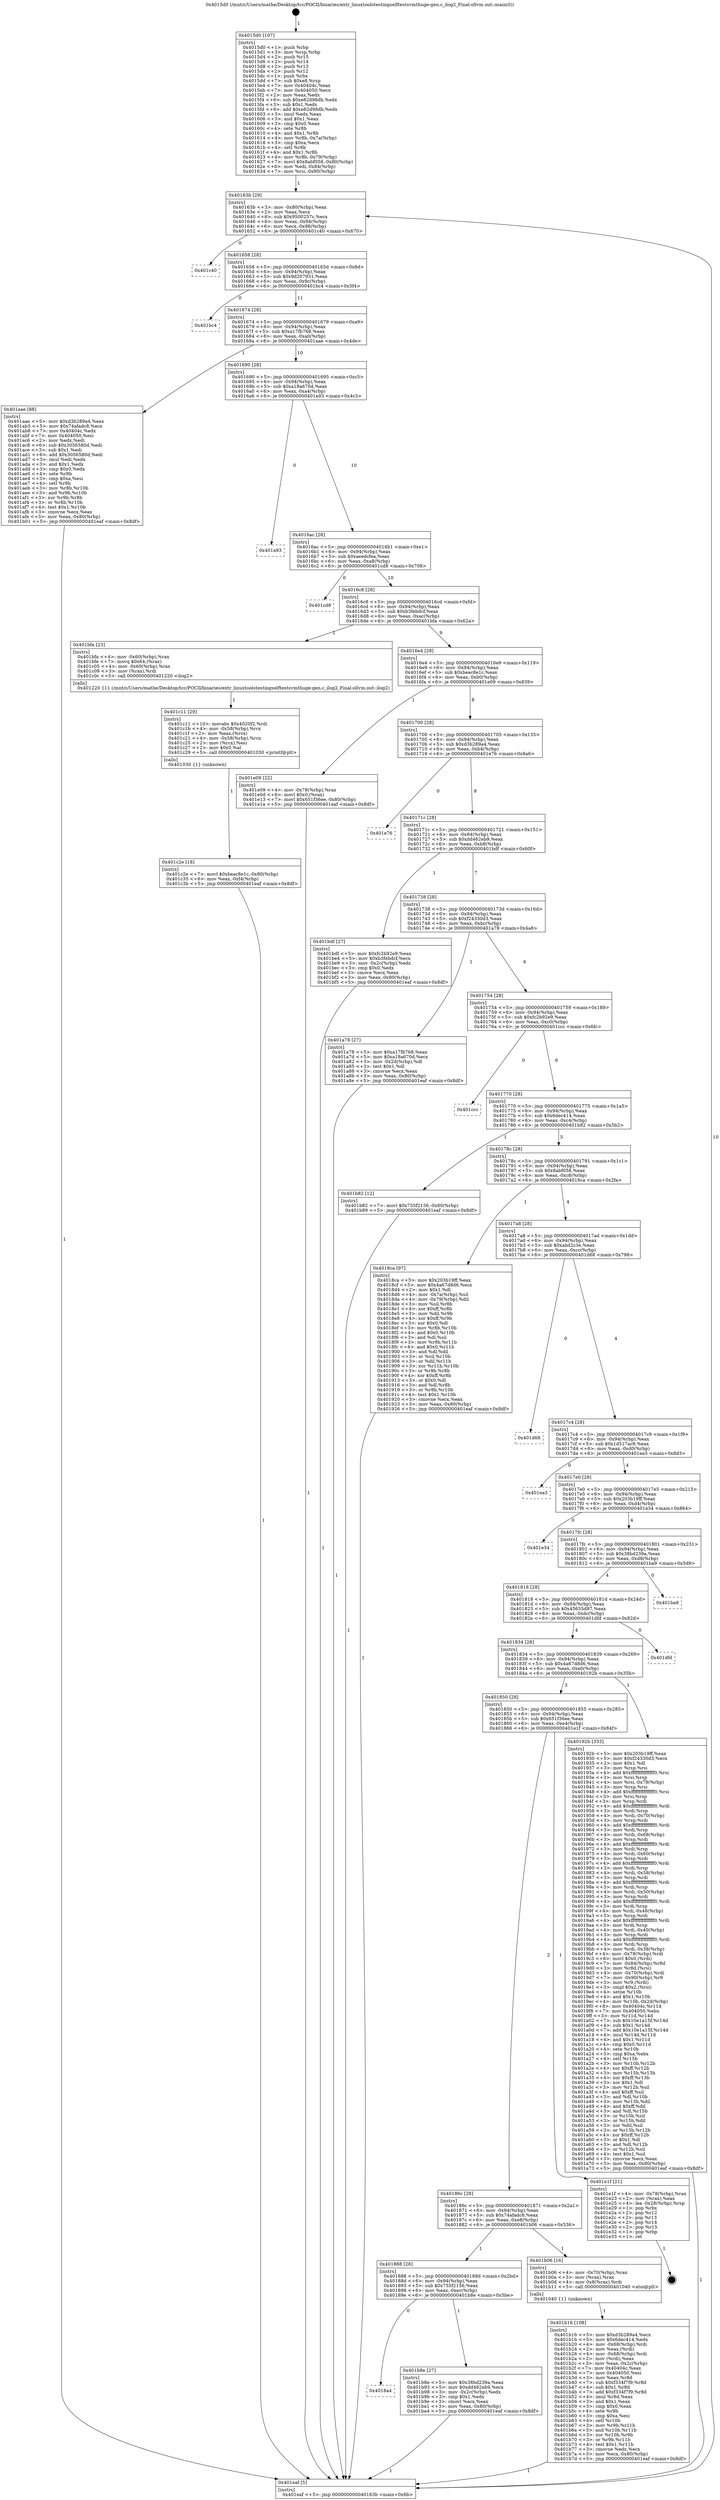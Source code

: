 digraph "0x4015d0" {
  label = "0x4015d0 (/mnt/c/Users/mathe/Desktop/tcc/POCII/binaries/extr_linuxtoolstestingselftestsvmthuge-gen.c_ilog2_Final-ollvm.out::main(0))"
  labelloc = "t"
  node[shape=record]

  Entry [label="",width=0.3,height=0.3,shape=circle,fillcolor=black,style=filled]
  "0x40163b" [label="{
     0x40163b [29]\l
     | [instrs]\l
     &nbsp;&nbsp;0x40163b \<+3\>: mov -0x80(%rbp),%eax\l
     &nbsp;&nbsp;0x40163e \<+2\>: mov %eax,%ecx\l
     &nbsp;&nbsp;0x401640 \<+6\>: sub $0x9500257c,%ecx\l
     &nbsp;&nbsp;0x401646 \<+6\>: mov %eax,-0x94(%rbp)\l
     &nbsp;&nbsp;0x40164c \<+6\>: mov %ecx,-0x98(%rbp)\l
     &nbsp;&nbsp;0x401652 \<+6\>: je 0000000000401c40 \<main+0x670\>\l
  }"]
  "0x401c40" [label="{
     0x401c40\l
  }", style=dashed]
  "0x401658" [label="{
     0x401658 [28]\l
     | [instrs]\l
     &nbsp;&nbsp;0x401658 \<+5\>: jmp 000000000040165d \<main+0x8d\>\l
     &nbsp;&nbsp;0x40165d \<+6\>: mov -0x94(%rbp),%eax\l
     &nbsp;&nbsp;0x401663 \<+5\>: sub $0x9d207931,%eax\l
     &nbsp;&nbsp;0x401668 \<+6\>: mov %eax,-0x9c(%rbp)\l
     &nbsp;&nbsp;0x40166e \<+6\>: je 0000000000401bc4 \<main+0x5f4\>\l
  }"]
  Exit [label="",width=0.3,height=0.3,shape=circle,fillcolor=black,style=filled,peripheries=2]
  "0x401bc4" [label="{
     0x401bc4\l
  }", style=dashed]
  "0x401674" [label="{
     0x401674 [28]\l
     | [instrs]\l
     &nbsp;&nbsp;0x401674 \<+5\>: jmp 0000000000401679 \<main+0xa9\>\l
     &nbsp;&nbsp;0x401679 \<+6\>: mov -0x94(%rbp),%eax\l
     &nbsp;&nbsp;0x40167f \<+5\>: sub $0xa17fb768,%eax\l
     &nbsp;&nbsp;0x401684 \<+6\>: mov %eax,-0xa0(%rbp)\l
     &nbsp;&nbsp;0x40168a \<+6\>: je 0000000000401aae \<main+0x4de\>\l
  }"]
  "0x401c2e" [label="{
     0x401c2e [18]\l
     | [instrs]\l
     &nbsp;&nbsp;0x401c2e \<+7\>: movl $0xbeac8e1c,-0x80(%rbp)\l
     &nbsp;&nbsp;0x401c35 \<+6\>: mov %eax,-0xf4(%rbp)\l
     &nbsp;&nbsp;0x401c3b \<+5\>: jmp 0000000000401eaf \<main+0x8df\>\l
  }"]
  "0x401aae" [label="{
     0x401aae [88]\l
     | [instrs]\l
     &nbsp;&nbsp;0x401aae \<+5\>: mov $0xd3b289a4,%eax\l
     &nbsp;&nbsp;0x401ab3 \<+5\>: mov $0x74afadc8,%ecx\l
     &nbsp;&nbsp;0x401ab8 \<+7\>: mov 0x40404c,%edx\l
     &nbsp;&nbsp;0x401abf \<+7\>: mov 0x404050,%esi\l
     &nbsp;&nbsp;0x401ac6 \<+2\>: mov %edx,%edi\l
     &nbsp;&nbsp;0x401ac8 \<+6\>: sub $0x3056580d,%edi\l
     &nbsp;&nbsp;0x401ace \<+3\>: sub $0x1,%edi\l
     &nbsp;&nbsp;0x401ad1 \<+6\>: add $0x3056580d,%edi\l
     &nbsp;&nbsp;0x401ad7 \<+3\>: imul %edi,%edx\l
     &nbsp;&nbsp;0x401ada \<+3\>: and $0x1,%edx\l
     &nbsp;&nbsp;0x401add \<+3\>: cmp $0x0,%edx\l
     &nbsp;&nbsp;0x401ae0 \<+4\>: sete %r8b\l
     &nbsp;&nbsp;0x401ae4 \<+3\>: cmp $0xa,%esi\l
     &nbsp;&nbsp;0x401ae7 \<+4\>: setl %r9b\l
     &nbsp;&nbsp;0x401aeb \<+3\>: mov %r8b,%r10b\l
     &nbsp;&nbsp;0x401aee \<+3\>: and %r9b,%r10b\l
     &nbsp;&nbsp;0x401af1 \<+3\>: xor %r9b,%r8b\l
     &nbsp;&nbsp;0x401af4 \<+3\>: or %r8b,%r10b\l
     &nbsp;&nbsp;0x401af7 \<+4\>: test $0x1,%r10b\l
     &nbsp;&nbsp;0x401afb \<+3\>: cmovne %ecx,%eax\l
     &nbsp;&nbsp;0x401afe \<+3\>: mov %eax,-0x80(%rbp)\l
     &nbsp;&nbsp;0x401b01 \<+5\>: jmp 0000000000401eaf \<main+0x8df\>\l
  }"]
  "0x401690" [label="{
     0x401690 [28]\l
     | [instrs]\l
     &nbsp;&nbsp;0x401690 \<+5\>: jmp 0000000000401695 \<main+0xc5\>\l
     &nbsp;&nbsp;0x401695 \<+6\>: mov -0x94(%rbp),%eax\l
     &nbsp;&nbsp;0x40169b \<+5\>: sub $0xa18a670d,%eax\l
     &nbsp;&nbsp;0x4016a0 \<+6\>: mov %eax,-0xa4(%rbp)\l
     &nbsp;&nbsp;0x4016a6 \<+6\>: je 0000000000401a93 \<main+0x4c3\>\l
  }"]
  "0x401c11" [label="{
     0x401c11 [29]\l
     | [instrs]\l
     &nbsp;&nbsp;0x401c11 \<+10\>: movabs $0x4020f2,%rdi\l
     &nbsp;&nbsp;0x401c1b \<+4\>: mov -0x58(%rbp),%rcx\l
     &nbsp;&nbsp;0x401c1f \<+2\>: mov %eax,(%rcx)\l
     &nbsp;&nbsp;0x401c21 \<+4\>: mov -0x58(%rbp),%rcx\l
     &nbsp;&nbsp;0x401c25 \<+2\>: mov (%rcx),%esi\l
     &nbsp;&nbsp;0x401c27 \<+2\>: mov $0x0,%al\l
     &nbsp;&nbsp;0x401c29 \<+5\>: call 0000000000401030 \<printf@plt\>\l
     | [calls]\l
     &nbsp;&nbsp;0x401030 \{1\} (unknown)\l
  }"]
  "0x401a93" [label="{
     0x401a93\l
  }", style=dashed]
  "0x4016ac" [label="{
     0x4016ac [28]\l
     | [instrs]\l
     &nbsp;&nbsp;0x4016ac \<+5\>: jmp 00000000004016b1 \<main+0xe1\>\l
     &nbsp;&nbsp;0x4016b1 \<+6\>: mov -0x94(%rbp),%eax\l
     &nbsp;&nbsp;0x4016b7 \<+5\>: sub $0xaeedcfea,%eax\l
     &nbsp;&nbsp;0x4016bc \<+6\>: mov %eax,-0xa8(%rbp)\l
     &nbsp;&nbsp;0x4016c2 \<+6\>: je 0000000000401cd8 \<main+0x708\>\l
  }"]
  "0x4018a4" [label="{
     0x4018a4\l
  }", style=dashed]
  "0x401cd8" [label="{
     0x401cd8\l
  }", style=dashed]
  "0x4016c8" [label="{
     0x4016c8 [28]\l
     | [instrs]\l
     &nbsp;&nbsp;0x4016c8 \<+5\>: jmp 00000000004016cd \<main+0xfd\>\l
     &nbsp;&nbsp;0x4016cd \<+6\>: mov -0x94(%rbp),%eax\l
     &nbsp;&nbsp;0x4016d3 \<+5\>: sub $0xb3febdcf,%eax\l
     &nbsp;&nbsp;0x4016d8 \<+6\>: mov %eax,-0xac(%rbp)\l
     &nbsp;&nbsp;0x4016de \<+6\>: je 0000000000401bfa \<main+0x62a\>\l
  }"]
  "0x401b8e" [label="{
     0x401b8e [27]\l
     | [instrs]\l
     &nbsp;&nbsp;0x401b8e \<+5\>: mov $0x38bd239a,%eax\l
     &nbsp;&nbsp;0x401b93 \<+5\>: mov $0xdd462eb9,%ecx\l
     &nbsp;&nbsp;0x401b98 \<+3\>: mov -0x2c(%rbp),%edx\l
     &nbsp;&nbsp;0x401b9b \<+3\>: cmp $0x1,%edx\l
     &nbsp;&nbsp;0x401b9e \<+3\>: cmovl %ecx,%eax\l
     &nbsp;&nbsp;0x401ba1 \<+3\>: mov %eax,-0x80(%rbp)\l
     &nbsp;&nbsp;0x401ba4 \<+5\>: jmp 0000000000401eaf \<main+0x8df\>\l
  }"]
  "0x401bfa" [label="{
     0x401bfa [23]\l
     | [instrs]\l
     &nbsp;&nbsp;0x401bfa \<+4\>: mov -0x60(%rbp),%rax\l
     &nbsp;&nbsp;0x401bfe \<+7\>: movq $0x64,(%rax)\l
     &nbsp;&nbsp;0x401c05 \<+4\>: mov -0x60(%rbp),%rax\l
     &nbsp;&nbsp;0x401c09 \<+3\>: mov (%rax),%rdi\l
     &nbsp;&nbsp;0x401c0c \<+5\>: call 0000000000401220 \<ilog2\>\l
     | [calls]\l
     &nbsp;&nbsp;0x401220 \{1\} (/mnt/c/Users/mathe/Desktop/tcc/POCII/binaries/extr_linuxtoolstestingselftestsvmthuge-gen.c_ilog2_Final-ollvm.out::ilog2)\l
  }"]
  "0x4016e4" [label="{
     0x4016e4 [28]\l
     | [instrs]\l
     &nbsp;&nbsp;0x4016e4 \<+5\>: jmp 00000000004016e9 \<main+0x119\>\l
     &nbsp;&nbsp;0x4016e9 \<+6\>: mov -0x94(%rbp),%eax\l
     &nbsp;&nbsp;0x4016ef \<+5\>: sub $0xbeac8e1c,%eax\l
     &nbsp;&nbsp;0x4016f4 \<+6\>: mov %eax,-0xb0(%rbp)\l
     &nbsp;&nbsp;0x4016fa \<+6\>: je 0000000000401e09 \<main+0x839\>\l
  }"]
  "0x401b16" [label="{
     0x401b16 [108]\l
     | [instrs]\l
     &nbsp;&nbsp;0x401b16 \<+5\>: mov $0xd3b289a4,%ecx\l
     &nbsp;&nbsp;0x401b1b \<+5\>: mov $0x6dec414,%edx\l
     &nbsp;&nbsp;0x401b20 \<+4\>: mov -0x68(%rbp),%rdi\l
     &nbsp;&nbsp;0x401b24 \<+2\>: mov %eax,(%rdi)\l
     &nbsp;&nbsp;0x401b26 \<+4\>: mov -0x68(%rbp),%rdi\l
     &nbsp;&nbsp;0x401b2a \<+2\>: mov (%rdi),%eax\l
     &nbsp;&nbsp;0x401b2c \<+3\>: mov %eax,-0x2c(%rbp)\l
     &nbsp;&nbsp;0x401b2f \<+7\>: mov 0x40404c,%eax\l
     &nbsp;&nbsp;0x401b36 \<+7\>: mov 0x404050,%esi\l
     &nbsp;&nbsp;0x401b3d \<+3\>: mov %eax,%r8d\l
     &nbsp;&nbsp;0x401b40 \<+7\>: sub $0xf334f7f9,%r8d\l
     &nbsp;&nbsp;0x401b47 \<+4\>: sub $0x1,%r8d\l
     &nbsp;&nbsp;0x401b4b \<+7\>: add $0xf334f7f9,%r8d\l
     &nbsp;&nbsp;0x401b52 \<+4\>: imul %r8d,%eax\l
     &nbsp;&nbsp;0x401b56 \<+3\>: and $0x1,%eax\l
     &nbsp;&nbsp;0x401b59 \<+3\>: cmp $0x0,%eax\l
     &nbsp;&nbsp;0x401b5c \<+4\>: sete %r9b\l
     &nbsp;&nbsp;0x401b60 \<+3\>: cmp $0xa,%esi\l
     &nbsp;&nbsp;0x401b63 \<+4\>: setl %r10b\l
     &nbsp;&nbsp;0x401b67 \<+3\>: mov %r9b,%r11b\l
     &nbsp;&nbsp;0x401b6a \<+3\>: and %r10b,%r11b\l
     &nbsp;&nbsp;0x401b6d \<+3\>: xor %r10b,%r9b\l
     &nbsp;&nbsp;0x401b70 \<+3\>: or %r9b,%r11b\l
     &nbsp;&nbsp;0x401b73 \<+4\>: test $0x1,%r11b\l
     &nbsp;&nbsp;0x401b77 \<+3\>: cmovne %edx,%ecx\l
     &nbsp;&nbsp;0x401b7a \<+3\>: mov %ecx,-0x80(%rbp)\l
     &nbsp;&nbsp;0x401b7d \<+5\>: jmp 0000000000401eaf \<main+0x8df\>\l
  }"]
  "0x401e09" [label="{
     0x401e09 [22]\l
     | [instrs]\l
     &nbsp;&nbsp;0x401e09 \<+4\>: mov -0x78(%rbp),%rax\l
     &nbsp;&nbsp;0x401e0d \<+6\>: movl $0x0,(%rax)\l
     &nbsp;&nbsp;0x401e13 \<+7\>: movl $0x651f36ee,-0x80(%rbp)\l
     &nbsp;&nbsp;0x401e1a \<+5\>: jmp 0000000000401eaf \<main+0x8df\>\l
  }"]
  "0x401700" [label="{
     0x401700 [28]\l
     | [instrs]\l
     &nbsp;&nbsp;0x401700 \<+5\>: jmp 0000000000401705 \<main+0x135\>\l
     &nbsp;&nbsp;0x401705 \<+6\>: mov -0x94(%rbp),%eax\l
     &nbsp;&nbsp;0x40170b \<+5\>: sub $0xd3b289a4,%eax\l
     &nbsp;&nbsp;0x401710 \<+6\>: mov %eax,-0xb4(%rbp)\l
     &nbsp;&nbsp;0x401716 \<+6\>: je 0000000000401e76 \<main+0x8a6\>\l
  }"]
  "0x401888" [label="{
     0x401888 [28]\l
     | [instrs]\l
     &nbsp;&nbsp;0x401888 \<+5\>: jmp 000000000040188d \<main+0x2bd\>\l
     &nbsp;&nbsp;0x40188d \<+6\>: mov -0x94(%rbp),%eax\l
     &nbsp;&nbsp;0x401893 \<+5\>: sub $0x755f2156,%eax\l
     &nbsp;&nbsp;0x401898 \<+6\>: mov %eax,-0xec(%rbp)\l
     &nbsp;&nbsp;0x40189e \<+6\>: je 0000000000401b8e \<main+0x5be\>\l
  }"]
  "0x401e76" [label="{
     0x401e76\l
  }", style=dashed]
  "0x40171c" [label="{
     0x40171c [28]\l
     | [instrs]\l
     &nbsp;&nbsp;0x40171c \<+5\>: jmp 0000000000401721 \<main+0x151\>\l
     &nbsp;&nbsp;0x401721 \<+6\>: mov -0x94(%rbp),%eax\l
     &nbsp;&nbsp;0x401727 \<+5\>: sub $0xdd462eb9,%eax\l
     &nbsp;&nbsp;0x40172c \<+6\>: mov %eax,-0xb8(%rbp)\l
     &nbsp;&nbsp;0x401732 \<+6\>: je 0000000000401bdf \<main+0x60f\>\l
  }"]
  "0x401b06" [label="{
     0x401b06 [16]\l
     | [instrs]\l
     &nbsp;&nbsp;0x401b06 \<+4\>: mov -0x70(%rbp),%rax\l
     &nbsp;&nbsp;0x401b0a \<+3\>: mov (%rax),%rax\l
     &nbsp;&nbsp;0x401b0d \<+4\>: mov 0x8(%rax),%rdi\l
     &nbsp;&nbsp;0x401b11 \<+5\>: call 0000000000401040 \<atoi@plt\>\l
     | [calls]\l
     &nbsp;&nbsp;0x401040 \{1\} (unknown)\l
  }"]
  "0x401bdf" [label="{
     0x401bdf [27]\l
     | [instrs]\l
     &nbsp;&nbsp;0x401bdf \<+5\>: mov $0xfc2b92e9,%eax\l
     &nbsp;&nbsp;0x401be4 \<+5\>: mov $0xb3febdcf,%ecx\l
     &nbsp;&nbsp;0x401be9 \<+3\>: mov -0x2c(%rbp),%edx\l
     &nbsp;&nbsp;0x401bec \<+3\>: cmp $0x0,%edx\l
     &nbsp;&nbsp;0x401bef \<+3\>: cmove %ecx,%eax\l
     &nbsp;&nbsp;0x401bf2 \<+3\>: mov %eax,-0x80(%rbp)\l
     &nbsp;&nbsp;0x401bf5 \<+5\>: jmp 0000000000401eaf \<main+0x8df\>\l
  }"]
  "0x401738" [label="{
     0x401738 [28]\l
     | [instrs]\l
     &nbsp;&nbsp;0x401738 \<+5\>: jmp 000000000040173d \<main+0x16d\>\l
     &nbsp;&nbsp;0x40173d \<+6\>: mov -0x94(%rbp),%eax\l
     &nbsp;&nbsp;0x401743 \<+5\>: sub $0xf24330d3,%eax\l
     &nbsp;&nbsp;0x401748 \<+6\>: mov %eax,-0xbc(%rbp)\l
     &nbsp;&nbsp;0x40174e \<+6\>: je 0000000000401a78 \<main+0x4a8\>\l
  }"]
  "0x40186c" [label="{
     0x40186c [28]\l
     | [instrs]\l
     &nbsp;&nbsp;0x40186c \<+5\>: jmp 0000000000401871 \<main+0x2a1\>\l
     &nbsp;&nbsp;0x401871 \<+6\>: mov -0x94(%rbp),%eax\l
     &nbsp;&nbsp;0x401877 \<+5\>: sub $0x74afadc8,%eax\l
     &nbsp;&nbsp;0x40187c \<+6\>: mov %eax,-0xe8(%rbp)\l
     &nbsp;&nbsp;0x401882 \<+6\>: je 0000000000401b06 \<main+0x536\>\l
  }"]
  "0x401a78" [label="{
     0x401a78 [27]\l
     | [instrs]\l
     &nbsp;&nbsp;0x401a78 \<+5\>: mov $0xa17fb768,%eax\l
     &nbsp;&nbsp;0x401a7d \<+5\>: mov $0xa18a670d,%ecx\l
     &nbsp;&nbsp;0x401a82 \<+3\>: mov -0x2d(%rbp),%dl\l
     &nbsp;&nbsp;0x401a85 \<+3\>: test $0x1,%dl\l
     &nbsp;&nbsp;0x401a88 \<+3\>: cmovne %ecx,%eax\l
     &nbsp;&nbsp;0x401a8b \<+3\>: mov %eax,-0x80(%rbp)\l
     &nbsp;&nbsp;0x401a8e \<+5\>: jmp 0000000000401eaf \<main+0x8df\>\l
  }"]
  "0x401754" [label="{
     0x401754 [28]\l
     | [instrs]\l
     &nbsp;&nbsp;0x401754 \<+5\>: jmp 0000000000401759 \<main+0x189\>\l
     &nbsp;&nbsp;0x401759 \<+6\>: mov -0x94(%rbp),%eax\l
     &nbsp;&nbsp;0x40175f \<+5\>: sub $0xfc2b92e9,%eax\l
     &nbsp;&nbsp;0x401764 \<+6\>: mov %eax,-0xc0(%rbp)\l
     &nbsp;&nbsp;0x40176a \<+6\>: je 0000000000401ccc \<main+0x6fc\>\l
  }"]
  "0x401e1f" [label="{
     0x401e1f [21]\l
     | [instrs]\l
     &nbsp;&nbsp;0x401e1f \<+4\>: mov -0x78(%rbp),%rax\l
     &nbsp;&nbsp;0x401e23 \<+2\>: mov (%rax),%eax\l
     &nbsp;&nbsp;0x401e25 \<+4\>: lea -0x28(%rbp),%rsp\l
     &nbsp;&nbsp;0x401e29 \<+1\>: pop %rbx\l
     &nbsp;&nbsp;0x401e2a \<+2\>: pop %r12\l
     &nbsp;&nbsp;0x401e2c \<+2\>: pop %r13\l
     &nbsp;&nbsp;0x401e2e \<+2\>: pop %r14\l
     &nbsp;&nbsp;0x401e30 \<+2\>: pop %r15\l
     &nbsp;&nbsp;0x401e32 \<+1\>: pop %rbp\l
     &nbsp;&nbsp;0x401e33 \<+1\>: ret\l
  }"]
  "0x401ccc" [label="{
     0x401ccc\l
  }", style=dashed]
  "0x401770" [label="{
     0x401770 [28]\l
     | [instrs]\l
     &nbsp;&nbsp;0x401770 \<+5\>: jmp 0000000000401775 \<main+0x1a5\>\l
     &nbsp;&nbsp;0x401775 \<+6\>: mov -0x94(%rbp),%eax\l
     &nbsp;&nbsp;0x40177b \<+5\>: sub $0x6dec414,%eax\l
     &nbsp;&nbsp;0x401780 \<+6\>: mov %eax,-0xc4(%rbp)\l
     &nbsp;&nbsp;0x401786 \<+6\>: je 0000000000401b82 \<main+0x5b2\>\l
  }"]
  "0x401850" [label="{
     0x401850 [28]\l
     | [instrs]\l
     &nbsp;&nbsp;0x401850 \<+5\>: jmp 0000000000401855 \<main+0x285\>\l
     &nbsp;&nbsp;0x401855 \<+6\>: mov -0x94(%rbp),%eax\l
     &nbsp;&nbsp;0x40185b \<+5\>: sub $0x651f36ee,%eax\l
     &nbsp;&nbsp;0x401860 \<+6\>: mov %eax,-0xe4(%rbp)\l
     &nbsp;&nbsp;0x401866 \<+6\>: je 0000000000401e1f \<main+0x84f\>\l
  }"]
  "0x401b82" [label="{
     0x401b82 [12]\l
     | [instrs]\l
     &nbsp;&nbsp;0x401b82 \<+7\>: movl $0x755f2156,-0x80(%rbp)\l
     &nbsp;&nbsp;0x401b89 \<+5\>: jmp 0000000000401eaf \<main+0x8df\>\l
  }"]
  "0x40178c" [label="{
     0x40178c [28]\l
     | [instrs]\l
     &nbsp;&nbsp;0x40178c \<+5\>: jmp 0000000000401791 \<main+0x1c1\>\l
     &nbsp;&nbsp;0x401791 \<+6\>: mov -0x94(%rbp),%eax\l
     &nbsp;&nbsp;0x401797 \<+5\>: sub $0x8abf058,%eax\l
     &nbsp;&nbsp;0x40179c \<+6\>: mov %eax,-0xc8(%rbp)\l
     &nbsp;&nbsp;0x4017a2 \<+6\>: je 00000000004018ca \<main+0x2fa\>\l
  }"]
  "0x40192b" [label="{
     0x40192b [333]\l
     | [instrs]\l
     &nbsp;&nbsp;0x40192b \<+5\>: mov $0x203b19ff,%eax\l
     &nbsp;&nbsp;0x401930 \<+5\>: mov $0xf24330d3,%ecx\l
     &nbsp;&nbsp;0x401935 \<+2\>: mov $0x1,%dl\l
     &nbsp;&nbsp;0x401937 \<+3\>: mov %rsp,%rsi\l
     &nbsp;&nbsp;0x40193a \<+4\>: add $0xfffffffffffffff0,%rsi\l
     &nbsp;&nbsp;0x40193e \<+3\>: mov %rsi,%rsp\l
     &nbsp;&nbsp;0x401941 \<+4\>: mov %rsi,-0x78(%rbp)\l
     &nbsp;&nbsp;0x401945 \<+3\>: mov %rsp,%rsi\l
     &nbsp;&nbsp;0x401948 \<+4\>: add $0xfffffffffffffff0,%rsi\l
     &nbsp;&nbsp;0x40194c \<+3\>: mov %rsi,%rsp\l
     &nbsp;&nbsp;0x40194f \<+3\>: mov %rsp,%rdi\l
     &nbsp;&nbsp;0x401952 \<+4\>: add $0xfffffffffffffff0,%rdi\l
     &nbsp;&nbsp;0x401956 \<+3\>: mov %rdi,%rsp\l
     &nbsp;&nbsp;0x401959 \<+4\>: mov %rdi,-0x70(%rbp)\l
     &nbsp;&nbsp;0x40195d \<+3\>: mov %rsp,%rdi\l
     &nbsp;&nbsp;0x401960 \<+4\>: add $0xfffffffffffffff0,%rdi\l
     &nbsp;&nbsp;0x401964 \<+3\>: mov %rdi,%rsp\l
     &nbsp;&nbsp;0x401967 \<+4\>: mov %rdi,-0x68(%rbp)\l
     &nbsp;&nbsp;0x40196b \<+3\>: mov %rsp,%rdi\l
     &nbsp;&nbsp;0x40196e \<+4\>: add $0xfffffffffffffff0,%rdi\l
     &nbsp;&nbsp;0x401972 \<+3\>: mov %rdi,%rsp\l
     &nbsp;&nbsp;0x401975 \<+4\>: mov %rdi,-0x60(%rbp)\l
     &nbsp;&nbsp;0x401979 \<+3\>: mov %rsp,%rdi\l
     &nbsp;&nbsp;0x40197c \<+4\>: add $0xfffffffffffffff0,%rdi\l
     &nbsp;&nbsp;0x401980 \<+3\>: mov %rdi,%rsp\l
     &nbsp;&nbsp;0x401983 \<+4\>: mov %rdi,-0x58(%rbp)\l
     &nbsp;&nbsp;0x401987 \<+3\>: mov %rsp,%rdi\l
     &nbsp;&nbsp;0x40198a \<+4\>: add $0xfffffffffffffff0,%rdi\l
     &nbsp;&nbsp;0x40198e \<+3\>: mov %rdi,%rsp\l
     &nbsp;&nbsp;0x401991 \<+4\>: mov %rdi,-0x50(%rbp)\l
     &nbsp;&nbsp;0x401995 \<+3\>: mov %rsp,%rdi\l
     &nbsp;&nbsp;0x401998 \<+4\>: add $0xfffffffffffffff0,%rdi\l
     &nbsp;&nbsp;0x40199c \<+3\>: mov %rdi,%rsp\l
     &nbsp;&nbsp;0x40199f \<+4\>: mov %rdi,-0x48(%rbp)\l
     &nbsp;&nbsp;0x4019a3 \<+3\>: mov %rsp,%rdi\l
     &nbsp;&nbsp;0x4019a6 \<+4\>: add $0xfffffffffffffff0,%rdi\l
     &nbsp;&nbsp;0x4019aa \<+3\>: mov %rdi,%rsp\l
     &nbsp;&nbsp;0x4019ad \<+4\>: mov %rdi,-0x40(%rbp)\l
     &nbsp;&nbsp;0x4019b1 \<+3\>: mov %rsp,%rdi\l
     &nbsp;&nbsp;0x4019b4 \<+4\>: add $0xfffffffffffffff0,%rdi\l
     &nbsp;&nbsp;0x4019b8 \<+3\>: mov %rdi,%rsp\l
     &nbsp;&nbsp;0x4019bb \<+4\>: mov %rdi,-0x38(%rbp)\l
     &nbsp;&nbsp;0x4019bf \<+4\>: mov -0x78(%rbp),%rdi\l
     &nbsp;&nbsp;0x4019c3 \<+6\>: movl $0x0,(%rdi)\l
     &nbsp;&nbsp;0x4019c9 \<+7\>: mov -0x84(%rbp),%r8d\l
     &nbsp;&nbsp;0x4019d0 \<+3\>: mov %r8d,(%rsi)\l
     &nbsp;&nbsp;0x4019d3 \<+4\>: mov -0x70(%rbp),%rdi\l
     &nbsp;&nbsp;0x4019d7 \<+7\>: mov -0x90(%rbp),%r9\l
     &nbsp;&nbsp;0x4019de \<+3\>: mov %r9,(%rdi)\l
     &nbsp;&nbsp;0x4019e1 \<+3\>: cmpl $0x2,(%rsi)\l
     &nbsp;&nbsp;0x4019e4 \<+4\>: setne %r10b\l
     &nbsp;&nbsp;0x4019e8 \<+4\>: and $0x1,%r10b\l
     &nbsp;&nbsp;0x4019ec \<+4\>: mov %r10b,-0x2d(%rbp)\l
     &nbsp;&nbsp;0x4019f0 \<+8\>: mov 0x40404c,%r11d\l
     &nbsp;&nbsp;0x4019f8 \<+7\>: mov 0x404050,%ebx\l
     &nbsp;&nbsp;0x4019ff \<+3\>: mov %r11d,%r14d\l
     &nbsp;&nbsp;0x401a02 \<+7\>: sub $0x10e1a15f,%r14d\l
     &nbsp;&nbsp;0x401a09 \<+4\>: sub $0x1,%r14d\l
     &nbsp;&nbsp;0x401a0d \<+7\>: add $0x10e1a15f,%r14d\l
     &nbsp;&nbsp;0x401a14 \<+4\>: imul %r14d,%r11d\l
     &nbsp;&nbsp;0x401a18 \<+4\>: and $0x1,%r11d\l
     &nbsp;&nbsp;0x401a1c \<+4\>: cmp $0x0,%r11d\l
     &nbsp;&nbsp;0x401a20 \<+4\>: sete %r10b\l
     &nbsp;&nbsp;0x401a24 \<+3\>: cmp $0xa,%ebx\l
     &nbsp;&nbsp;0x401a27 \<+4\>: setl %r15b\l
     &nbsp;&nbsp;0x401a2b \<+3\>: mov %r10b,%r12b\l
     &nbsp;&nbsp;0x401a2e \<+4\>: xor $0xff,%r12b\l
     &nbsp;&nbsp;0x401a32 \<+3\>: mov %r15b,%r13b\l
     &nbsp;&nbsp;0x401a35 \<+4\>: xor $0xff,%r13b\l
     &nbsp;&nbsp;0x401a39 \<+3\>: xor $0x1,%dl\l
     &nbsp;&nbsp;0x401a3c \<+3\>: mov %r12b,%sil\l
     &nbsp;&nbsp;0x401a3f \<+4\>: and $0xff,%sil\l
     &nbsp;&nbsp;0x401a43 \<+3\>: and %dl,%r10b\l
     &nbsp;&nbsp;0x401a46 \<+3\>: mov %r13b,%dil\l
     &nbsp;&nbsp;0x401a49 \<+4\>: and $0xff,%dil\l
     &nbsp;&nbsp;0x401a4d \<+3\>: and %dl,%r15b\l
     &nbsp;&nbsp;0x401a50 \<+3\>: or %r10b,%sil\l
     &nbsp;&nbsp;0x401a53 \<+3\>: or %r15b,%dil\l
     &nbsp;&nbsp;0x401a56 \<+3\>: xor %dil,%sil\l
     &nbsp;&nbsp;0x401a59 \<+3\>: or %r13b,%r12b\l
     &nbsp;&nbsp;0x401a5c \<+4\>: xor $0xff,%r12b\l
     &nbsp;&nbsp;0x401a60 \<+3\>: or $0x1,%dl\l
     &nbsp;&nbsp;0x401a63 \<+3\>: and %dl,%r12b\l
     &nbsp;&nbsp;0x401a66 \<+3\>: or %r12b,%sil\l
     &nbsp;&nbsp;0x401a69 \<+4\>: test $0x1,%sil\l
     &nbsp;&nbsp;0x401a6d \<+3\>: cmovne %ecx,%eax\l
     &nbsp;&nbsp;0x401a70 \<+3\>: mov %eax,-0x80(%rbp)\l
     &nbsp;&nbsp;0x401a73 \<+5\>: jmp 0000000000401eaf \<main+0x8df\>\l
  }"]
  "0x4018ca" [label="{
     0x4018ca [97]\l
     | [instrs]\l
     &nbsp;&nbsp;0x4018ca \<+5\>: mov $0x203b19ff,%eax\l
     &nbsp;&nbsp;0x4018cf \<+5\>: mov $0x4a67d8d6,%ecx\l
     &nbsp;&nbsp;0x4018d4 \<+2\>: mov $0x1,%dl\l
     &nbsp;&nbsp;0x4018d6 \<+4\>: mov -0x7a(%rbp),%sil\l
     &nbsp;&nbsp;0x4018da \<+4\>: mov -0x79(%rbp),%dil\l
     &nbsp;&nbsp;0x4018de \<+3\>: mov %sil,%r8b\l
     &nbsp;&nbsp;0x4018e1 \<+4\>: xor $0xff,%r8b\l
     &nbsp;&nbsp;0x4018e5 \<+3\>: mov %dil,%r9b\l
     &nbsp;&nbsp;0x4018e8 \<+4\>: xor $0xff,%r9b\l
     &nbsp;&nbsp;0x4018ec \<+3\>: xor $0x0,%dl\l
     &nbsp;&nbsp;0x4018ef \<+3\>: mov %r8b,%r10b\l
     &nbsp;&nbsp;0x4018f2 \<+4\>: and $0x0,%r10b\l
     &nbsp;&nbsp;0x4018f6 \<+3\>: and %dl,%sil\l
     &nbsp;&nbsp;0x4018f9 \<+3\>: mov %r9b,%r11b\l
     &nbsp;&nbsp;0x4018fc \<+4\>: and $0x0,%r11b\l
     &nbsp;&nbsp;0x401900 \<+3\>: and %dl,%dil\l
     &nbsp;&nbsp;0x401903 \<+3\>: or %sil,%r10b\l
     &nbsp;&nbsp;0x401906 \<+3\>: or %dil,%r11b\l
     &nbsp;&nbsp;0x401909 \<+3\>: xor %r11b,%r10b\l
     &nbsp;&nbsp;0x40190c \<+3\>: or %r9b,%r8b\l
     &nbsp;&nbsp;0x40190f \<+4\>: xor $0xff,%r8b\l
     &nbsp;&nbsp;0x401913 \<+3\>: or $0x0,%dl\l
     &nbsp;&nbsp;0x401916 \<+3\>: and %dl,%r8b\l
     &nbsp;&nbsp;0x401919 \<+3\>: or %r8b,%r10b\l
     &nbsp;&nbsp;0x40191c \<+4\>: test $0x1,%r10b\l
     &nbsp;&nbsp;0x401920 \<+3\>: cmovne %ecx,%eax\l
     &nbsp;&nbsp;0x401923 \<+3\>: mov %eax,-0x80(%rbp)\l
     &nbsp;&nbsp;0x401926 \<+5\>: jmp 0000000000401eaf \<main+0x8df\>\l
  }"]
  "0x4017a8" [label="{
     0x4017a8 [28]\l
     | [instrs]\l
     &nbsp;&nbsp;0x4017a8 \<+5\>: jmp 00000000004017ad \<main+0x1dd\>\l
     &nbsp;&nbsp;0x4017ad \<+6\>: mov -0x94(%rbp),%eax\l
     &nbsp;&nbsp;0x4017b3 \<+5\>: sub $0xabd2c3e,%eax\l
     &nbsp;&nbsp;0x4017b8 \<+6\>: mov %eax,-0xcc(%rbp)\l
     &nbsp;&nbsp;0x4017be \<+6\>: je 0000000000401d68 \<main+0x798\>\l
  }"]
  "0x401eaf" [label="{
     0x401eaf [5]\l
     | [instrs]\l
     &nbsp;&nbsp;0x401eaf \<+5\>: jmp 000000000040163b \<main+0x6b\>\l
  }"]
  "0x4015d0" [label="{
     0x4015d0 [107]\l
     | [instrs]\l
     &nbsp;&nbsp;0x4015d0 \<+1\>: push %rbp\l
     &nbsp;&nbsp;0x4015d1 \<+3\>: mov %rsp,%rbp\l
     &nbsp;&nbsp;0x4015d4 \<+2\>: push %r15\l
     &nbsp;&nbsp;0x4015d6 \<+2\>: push %r14\l
     &nbsp;&nbsp;0x4015d8 \<+2\>: push %r13\l
     &nbsp;&nbsp;0x4015da \<+2\>: push %r12\l
     &nbsp;&nbsp;0x4015dc \<+1\>: push %rbx\l
     &nbsp;&nbsp;0x4015dd \<+7\>: sub $0xe8,%rsp\l
     &nbsp;&nbsp;0x4015e4 \<+7\>: mov 0x40404c,%eax\l
     &nbsp;&nbsp;0x4015eb \<+7\>: mov 0x404050,%ecx\l
     &nbsp;&nbsp;0x4015f2 \<+2\>: mov %eax,%edx\l
     &nbsp;&nbsp;0x4015f4 \<+6\>: sub $0xe82d98db,%edx\l
     &nbsp;&nbsp;0x4015fa \<+3\>: sub $0x1,%edx\l
     &nbsp;&nbsp;0x4015fd \<+6\>: add $0xe82d98db,%edx\l
     &nbsp;&nbsp;0x401603 \<+3\>: imul %edx,%eax\l
     &nbsp;&nbsp;0x401606 \<+3\>: and $0x1,%eax\l
     &nbsp;&nbsp;0x401609 \<+3\>: cmp $0x0,%eax\l
     &nbsp;&nbsp;0x40160c \<+4\>: sete %r8b\l
     &nbsp;&nbsp;0x401610 \<+4\>: and $0x1,%r8b\l
     &nbsp;&nbsp;0x401614 \<+4\>: mov %r8b,-0x7a(%rbp)\l
     &nbsp;&nbsp;0x401618 \<+3\>: cmp $0xa,%ecx\l
     &nbsp;&nbsp;0x40161b \<+4\>: setl %r8b\l
     &nbsp;&nbsp;0x40161f \<+4\>: and $0x1,%r8b\l
     &nbsp;&nbsp;0x401623 \<+4\>: mov %r8b,-0x79(%rbp)\l
     &nbsp;&nbsp;0x401627 \<+7\>: movl $0x8abf058,-0x80(%rbp)\l
     &nbsp;&nbsp;0x40162e \<+6\>: mov %edi,-0x84(%rbp)\l
     &nbsp;&nbsp;0x401634 \<+7\>: mov %rsi,-0x90(%rbp)\l
  }"]
  "0x401834" [label="{
     0x401834 [28]\l
     | [instrs]\l
     &nbsp;&nbsp;0x401834 \<+5\>: jmp 0000000000401839 \<main+0x269\>\l
     &nbsp;&nbsp;0x401839 \<+6\>: mov -0x94(%rbp),%eax\l
     &nbsp;&nbsp;0x40183f \<+5\>: sub $0x4a67d8d6,%eax\l
     &nbsp;&nbsp;0x401844 \<+6\>: mov %eax,-0xe0(%rbp)\l
     &nbsp;&nbsp;0x40184a \<+6\>: je 000000000040192b \<main+0x35b\>\l
  }"]
  "0x401d68" [label="{
     0x401d68\l
  }", style=dashed]
  "0x4017c4" [label="{
     0x4017c4 [28]\l
     | [instrs]\l
     &nbsp;&nbsp;0x4017c4 \<+5\>: jmp 00000000004017c9 \<main+0x1f9\>\l
     &nbsp;&nbsp;0x4017c9 \<+6\>: mov -0x94(%rbp),%eax\l
     &nbsp;&nbsp;0x4017cf \<+5\>: sub $0x1d517ac9,%eax\l
     &nbsp;&nbsp;0x4017d4 \<+6\>: mov %eax,-0xd0(%rbp)\l
     &nbsp;&nbsp;0x4017da \<+6\>: je 0000000000401ea3 \<main+0x8d3\>\l
  }"]
  "0x401dfd" [label="{
     0x401dfd\l
  }", style=dashed]
  "0x401ea3" [label="{
     0x401ea3\l
  }", style=dashed]
  "0x4017e0" [label="{
     0x4017e0 [28]\l
     | [instrs]\l
     &nbsp;&nbsp;0x4017e0 \<+5\>: jmp 00000000004017e5 \<main+0x215\>\l
     &nbsp;&nbsp;0x4017e5 \<+6\>: mov -0x94(%rbp),%eax\l
     &nbsp;&nbsp;0x4017eb \<+5\>: sub $0x203b19ff,%eax\l
     &nbsp;&nbsp;0x4017f0 \<+6\>: mov %eax,-0xd4(%rbp)\l
     &nbsp;&nbsp;0x4017f6 \<+6\>: je 0000000000401e34 \<main+0x864\>\l
  }"]
  "0x401818" [label="{
     0x401818 [28]\l
     | [instrs]\l
     &nbsp;&nbsp;0x401818 \<+5\>: jmp 000000000040181d \<main+0x24d\>\l
     &nbsp;&nbsp;0x40181d \<+6\>: mov -0x94(%rbp),%eax\l
     &nbsp;&nbsp;0x401823 \<+5\>: sub $0x45655d97,%eax\l
     &nbsp;&nbsp;0x401828 \<+6\>: mov %eax,-0xdc(%rbp)\l
     &nbsp;&nbsp;0x40182e \<+6\>: je 0000000000401dfd \<main+0x82d\>\l
  }"]
  "0x401e34" [label="{
     0x401e34\l
  }", style=dashed]
  "0x4017fc" [label="{
     0x4017fc [28]\l
     | [instrs]\l
     &nbsp;&nbsp;0x4017fc \<+5\>: jmp 0000000000401801 \<main+0x231\>\l
     &nbsp;&nbsp;0x401801 \<+6\>: mov -0x94(%rbp),%eax\l
     &nbsp;&nbsp;0x401807 \<+5\>: sub $0x38bd239a,%eax\l
     &nbsp;&nbsp;0x40180c \<+6\>: mov %eax,-0xd8(%rbp)\l
     &nbsp;&nbsp;0x401812 \<+6\>: je 0000000000401ba9 \<main+0x5d9\>\l
  }"]
  "0x401ba9" [label="{
     0x401ba9\l
  }", style=dashed]
  Entry -> "0x4015d0" [label=" 1"]
  "0x40163b" -> "0x401c40" [label=" 0"]
  "0x40163b" -> "0x401658" [label=" 11"]
  "0x401e1f" -> Exit [label=" 1"]
  "0x401658" -> "0x401bc4" [label=" 0"]
  "0x401658" -> "0x401674" [label=" 11"]
  "0x401e09" -> "0x401eaf" [label=" 1"]
  "0x401674" -> "0x401aae" [label=" 1"]
  "0x401674" -> "0x401690" [label=" 10"]
  "0x401c2e" -> "0x401eaf" [label=" 1"]
  "0x401690" -> "0x401a93" [label=" 0"]
  "0x401690" -> "0x4016ac" [label=" 10"]
  "0x401c11" -> "0x401c2e" [label=" 1"]
  "0x4016ac" -> "0x401cd8" [label=" 0"]
  "0x4016ac" -> "0x4016c8" [label=" 10"]
  "0x401bfa" -> "0x401c11" [label=" 1"]
  "0x4016c8" -> "0x401bfa" [label=" 1"]
  "0x4016c8" -> "0x4016e4" [label=" 9"]
  "0x401bdf" -> "0x401eaf" [label=" 1"]
  "0x4016e4" -> "0x401e09" [label=" 1"]
  "0x4016e4" -> "0x401700" [label=" 8"]
  "0x401888" -> "0x4018a4" [label=" 0"]
  "0x401700" -> "0x401e76" [label=" 0"]
  "0x401700" -> "0x40171c" [label=" 8"]
  "0x401888" -> "0x401b8e" [label=" 1"]
  "0x40171c" -> "0x401bdf" [label=" 1"]
  "0x40171c" -> "0x401738" [label=" 7"]
  "0x401b8e" -> "0x401eaf" [label=" 1"]
  "0x401738" -> "0x401a78" [label=" 1"]
  "0x401738" -> "0x401754" [label=" 6"]
  "0x401b16" -> "0x401eaf" [label=" 1"]
  "0x401754" -> "0x401ccc" [label=" 0"]
  "0x401754" -> "0x401770" [label=" 6"]
  "0x401b06" -> "0x401b16" [label=" 1"]
  "0x401770" -> "0x401b82" [label=" 1"]
  "0x401770" -> "0x40178c" [label=" 5"]
  "0x401b82" -> "0x401eaf" [label=" 1"]
  "0x40178c" -> "0x4018ca" [label=" 1"]
  "0x40178c" -> "0x4017a8" [label=" 4"]
  "0x4018ca" -> "0x401eaf" [label=" 1"]
  "0x4015d0" -> "0x40163b" [label=" 1"]
  "0x401eaf" -> "0x40163b" [label=" 10"]
  "0x401850" -> "0x40186c" [label=" 2"]
  "0x4017a8" -> "0x401d68" [label=" 0"]
  "0x4017a8" -> "0x4017c4" [label=" 4"]
  "0x40186c" -> "0x401888" [label=" 1"]
  "0x4017c4" -> "0x401ea3" [label=" 0"]
  "0x4017c4" -> "0x4017e0" [label=" 4"]
  "0x401aae" -> "0x401eaf" [label=" 1"]
  "0x4017e0" -> "0x401e34" [label=" 0"]
  "0x4017e0" -> "0x4017fc" [label=" 4"]
  "0x40192b" -> "0x401eaf" [label=" 1"]
  "0x4017fc" -> "0x401ba9" [label=" 0"]
  "0x4017fc" -> "0x401818" [label=" 4"]
  "0x401a78" -> "0x401eaf" [label=" 1"]
  "0x401818" -> "0x401dfd" [label=" 0"]
  "0x401818" -> "0x401834" [label=" 4"]
  "0x401850" -> "0x401e1f" [label=" 1"]
  "0x401834" -> "0x40192b" [label=" 1"]
  "0x401834" -> "0x401850" [label=" 3"]
  "0x40186c" -> "0x401b06" [label=" 1"]
}
